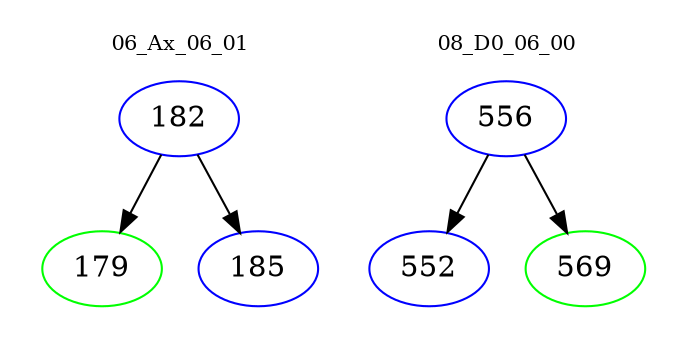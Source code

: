 digraph{
subgraph cluster_0 {
color = white
label = "06_Ax_06_01";
fontsize=10;
T0_182 [label="182", color="blue"]
T0_182 -> T0_179 [color="black"]
T0_179 [label="179", color="green"]
T0_182 -> T0_185 [color="black"]
T0_185 [label="185", color="blue"]
}
subgraph cluster_1 {
color = white
label = "08_D0_06_00";
fontsize=10;
T1_556 [label="556", color="blue"]
T1_556 -> T1_552 [color="black"]
T1_552 [label="552", color="blue"]
T1_556 -> T1_569 [color="black"]
T1_569 [label="569", color="green"]
}
}
